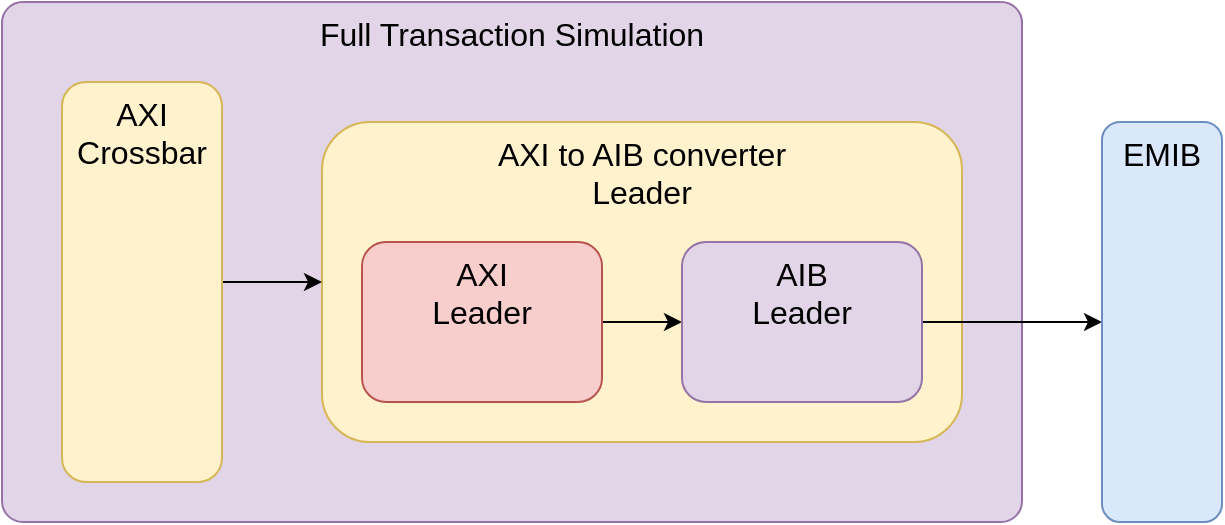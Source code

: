 <mxfile>
    <diagram id="G-sLq0d55iG927SIHQj-" name="Page-1">
        <mxGraphModel dx="1003" dy="795" grid="1" gridSize="10" guides="1" tooltips="1" connect="1" arrows="1" fold="1" page="1" pageScale="1" pageWidth="850" pageHeight="1100" math="0" shadow="0">
            <root>
                <mxCell id="0"/>
                <mxCell id="1" parent="0"/>
                <mxCell id="14" value="Full Transaction Simulation" style="rounded=1;whiteSpace=wrap;html=1;fillColor=#e1d5e7;strokeColor=#9673a6;verticalAlign=top;fontSize=16;arcSize=4;" parent="1" vertex="1">
                    <mxGeometry x="90" y="240" width="510" height="260" as="geometry"/>
                </mxCell>
                <mxCell id="11" value="AXI to AIB converter&lt;div&gt;Leader&lt;/div&gt;" style="rounded=1;whiteSpace=wrap;html=1;fillColor=#fff2cc;strokeColor=#d6b656;verticalAlign=top;fontSize=16;" parent="1" vertex="1">
                    <mxGeometry x="250" y="300" width="320" height="160" as="geometry"/>
                </mxCell>
                <mxCell id="4" value="" style="edgeStyle=none;html=1;" parent="1" source="2" target="3" edge="1">
                    <mxGeometry relative="1" as="geometry"/>
                </mxCell>
                <mxCell id="2" value="AXI&lt;div&gt;Leader&lt;/div&gt;" style="rounded=1;whiteSpace=wrap;html=1;fillColor=#f8cecc;strokeColor=#b85450;horizontal=1;verticalAlign=top;fontSize=16;" parent="1" vertex="1">
                    <mxGeometry x="270" y="360" width="120" height="80" as="geometry"/>
                </mxCell>
                <mxCell id="6" value="" style="edgeStyle=none;html=1;" parent="1" source="3" target="5" edge="1">
                    <mxGeometry relative="1" as="geometry"/>
                </mxCell>
                <mxCell id="3" value="AIB&lt;div&gt;Leader&lt;/div&gt;" style="rounded=1;whiteSpace=wrap;html=1;fillColor=#e1d5e7;strokeColor=#9673a6;horizontal=1;verticalAlign=top;fontSize=16;" parent="1" vertex="1">
                    <mxGeometry x="430" y="360" width="120" height="80" as="geometry"/>
                </mxCell>
                <mxCell id="5" value="EMIB" style="rounded=1;whiteSpace=wrap;html=1;fillColor=#dae8fc;strokeColor=#6c8ebf;horizontal=1;verticalAlign=top;fontSize=16;" parent="1" vertex="1">
                    <mxGeometry x="640" y="300" width="60" height="200" as="geometry"/>
                </mxCell>
                <mxCell id="16" style="edgeStyle=none;html=1;" edge="1" parent="1" source="15" target="11">
                    <mxGeometry relative="1" as="geometry"/>
                </mxCell>
                <mxCell id="15" value="AXI&lt;div&gt;Crossbar&lt;/div&gt;" style="rounded=1;whiteSpace=wrap;html=1;fillColor=#fff2cc;strokeColor=#d6b656;verticalAlign=top;fontSize=16;" vertex="1" parent="1">
                    <mxGeometry x="120" y="280" width="80" height="200" as="geometry"/>
                </mxCell>
            </root>
        </mxGraphModel>
    </diagram>
</mxfile>